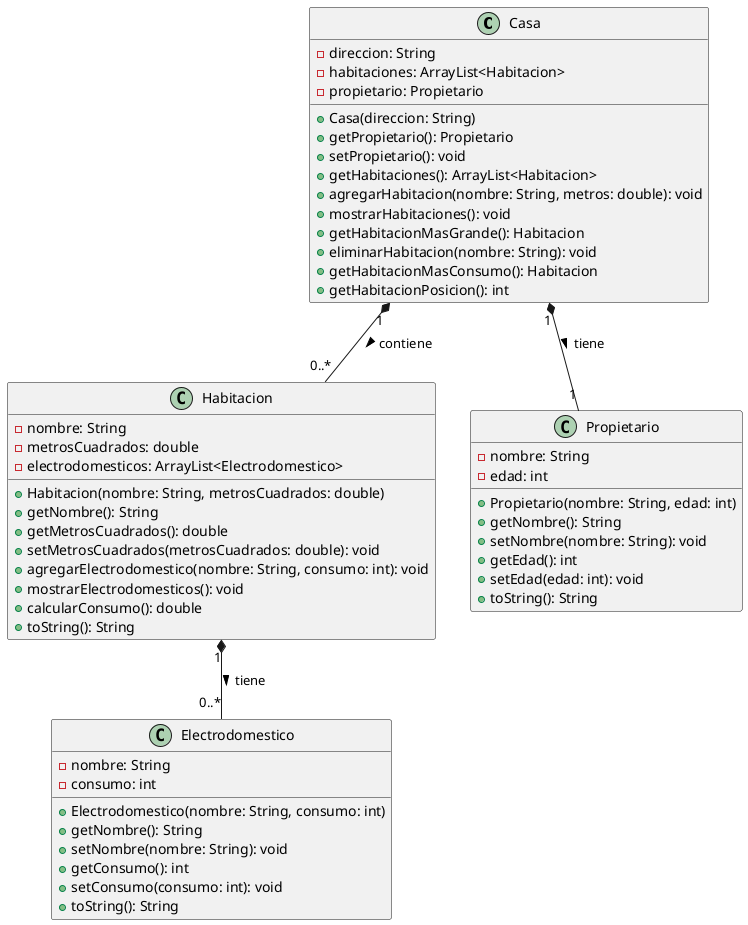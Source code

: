 @startuml

class Casa {
    - direccion: String
    - habitaciones: ArrayList<Habitacion>
    - propietario: Propietario
    + Casa(direccion: String)
    + getPropietario(): Propietario
    + setPropietario(): void
    + getHabitaciones(): ArrayList<Habitacion>
    + agregarHabitacion(nombre: String, metros: double): void
    + mostrarHabitaciones(): void
    + getHabitacionMasGrande(): Habitacion
    + eliminarHabitacion(nombre: String): void
    + getHabitacionMasConsumo(): Habitacion
    + getHabitacionPosicion(): int
}

class Habitacion {
    - nombre: String
    - metrosCuadrados: double
    - electrodomesticos: ArrayList<Electrodomestico>
    + Habitacion(nombre: String, metrosCuadrados: double)
    + getNombre(): String
    + getMetrosCuadrados(): double
    + setMetrosCuadrados(metrosCuadrados: double): void
    + agregarElectrodomestico(nombre: String, consumo: int): void
    + mostrarElectrodomesticos(): void
    + calcularConsumo(): double
    + toString(): String
}

class Propietario {
    - nombre: String
    - edad: int
    + Propietario(nombre: String, edad: int)
    + getNombre(): String
    + setNombre(nombre: String): void
    + getEdad(): int
    + setEdad(edad: int): void
    + toString(): String
}

class Electrodomestico {
    - nombre: String
    - consumo: int
    + Electrodomestico(nombre: String, consumo: int)
    + getNombre(): String
    + setNombre(nombre: String): void
    + getConsumo(): int
    + setConsumo(consumo: int): void
    + toString(): String
}

Casa "1" *-- "0..*" Habitacion : contiene >
Habitacion "1" *-- "0..*" Electrodomestico : tiene >
Casa "1" *-- "1" Propietario : tiene >

@enduml
